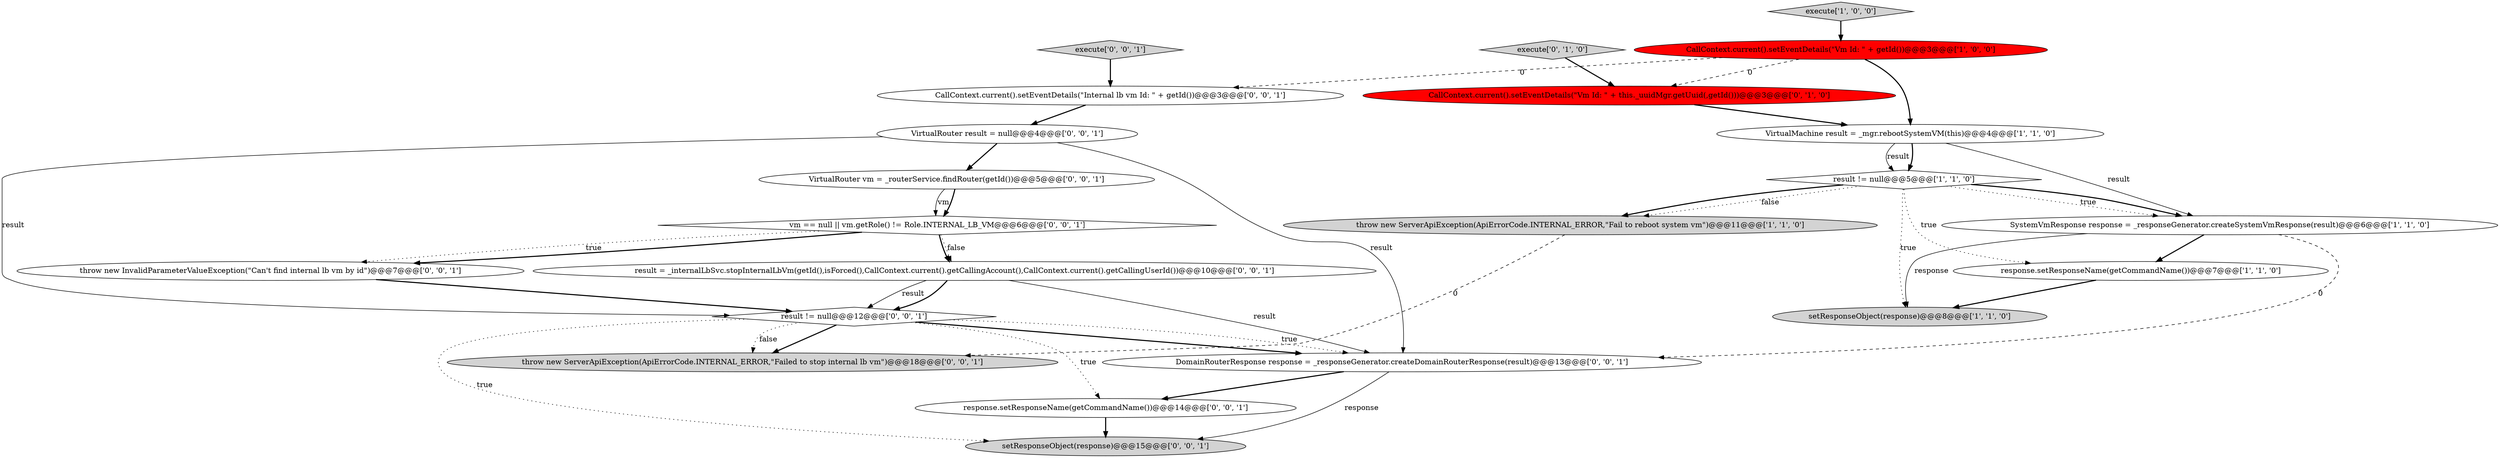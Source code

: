 digraph {
21 [style = filled, label = "throw new ServerApiException(ApiErrorCode.INTERNAL_ERROR,\"Failed to stop internal lb vm\")@@@18@@@['0', '0', '1']", fillcolor = lightgray, shape = ellipse image = "AAA0AAABBB3BBB"];
12 [style = filled, label = "VirtualRouter vm = _routerService.findRouter(getId())@@@5@@@['0', '0', '1']", fillcolor = white, shape = ellipse image = "AAA0AAABBB3BBB"];
16 [style = filled, label = "result = _internalLbSvc.stopInternalLbVm(getId(),isForced(),CallContext.current().getCallingAccount(),CallContext.current().getCallingUserId())@@@10@@@['0', '0', '1']", fillcolor = white, shape = ellipse image = "AAA0AAABBB3BBB"];
17 [style = filled, label = "setResponseObject(response)@@@15@@@['0', '0', '1']", fillcolor = lightgray, shape = ellipse image = "AAA0AAABBB3BBB"];
7 [style = filled, label = "response.setResponseName(getCommandName())@@@7@@@['1', '1', '0']", fillcolor = white, shape = ellipse image = "AAA0AAABBB1BBB"];
8 [style = filled, label = "execute['0', '1', '0']", fillcolor = lightgray, shape = diamond image = "AAA0AAABBB2BBB"];
14 [style = filled, label = "execute['0', '0', '1']", fillcolor = lightgray, shape = diamond image = "AAA0AAABBB3BBB"];
18 [style = filled, label = "throw new InvalidParameterValueException(\"Can't find internal lb vm by id\")@@@7@@@['0', '0', '1']", fillcolor = white, shape = ellipse image = "AAA0AAABBB3BBB"];
1 [style = filled, label = "setResponseObject(response)@@@8@@@['1', '1', '0']", fillcolor = lightgray, shape = ellipse image = "AAA0AAABBB1BBB"];
11 [style = filled, label = "response.setResponseName(getCommandName())@@@14@@@['0', '0', '1']", fillcolor = white, shape = ellipse image = "AAA0AAABBB3BBB"];
10 [style = filled, label = "vm == null || vm.getRole() != Role.INTERNAL_LB_VM@@@6@@@['0', '0', '1']", fillcolor = white, shape = diamond image = "AAA0AAABBB3BBB"];
19 [style = filled, label = "DomainRouterResponse response = _responseGenerator.createDomainRouterResponse(result)@@@13@@@['0', '0', '1']", fillcolor = white, shape = ellipse image = "AAA0AAABBB3BBB"];
15 [style = filled, label = "VirtualRouter result = null@@@4@@@['0', '0', '1']", fillcolor = white, shape = ellipse image = "AAA0AAABBB3BBB"];
4 [style = filled, label = "throw new ServerApiException(ApiErrorCode.INTERNAL_ERROR,\"Fail to reboot system vm\")@@@11@@@['1', '1', '0']", fillcolor = lightgray, shape = ellipse image = "AAA0AAABBB1BBB"];
20 [style = filled, label = "CallContext.current().setEventDetails(\"Internal lb vm Id: \" + getId())@@@3@@@['0', '0', '1']", fillcolor = white, shape = ellipse image = "AAA0AAABBB3BBB"];
5 [style = filled, label = "execute['1', '0', '0']", fillcolor = lightgray, shape = diamond image = "AAA0AAABBB1BBB"];
9 [style = filled, label = "CallContext.current().setEventDetails(\"Vm Id: \" + this._uuidMgr.getUuid(,getId()))@@@3@@@['0', '1', '0']", fillcolor = red, shape = ellipse image = "AAA1AAABBB2BBB"];
3 [style = filled, label = "SystemVmResponse response = _responseGenerator.createSystemVmResponse(result)@@@6@@@['1', '1', '0']", fillcolor = white, shape = ellipse image = "AAA0AAABBB1BBB"];
2 [style = filled, label = "result != null@@@5@@@['1', '1', '0']", fillcolor = white, shape = diamond image = "AAA0AAABBB1BBB"];
6 [style = filled, label = "CallContext.current().setEventDetails(\"Vm Id: \" + getId())@@@3@@@['1', '0', '0']", fillcolor = red, shape = ellipse image = "AAA1AAABBB1BBB"];
13 [style = filled, label = "result != null@@@12@@@['0', '0', '1']", fillcolor = white, shape = diamond image = "AAA0AAABBB3BBB"];
0 [style = filled, label = "VirtualMachine result = _mgr.rebootSystemVM(this)@@@4@@@['1', '1', '0']", fillcolor = white, shape = ellipse image = "AAA0AAABBB1BBB"];
2->3 [style = dotted, label="true"];
10->18 [style = dotted, label="true"];
10->18 [style = bold, label=""];
15->13 [style = solid, label="result"];
13->17 [style = dotted, label="true"];
16->13 [style = bold, label=""];
7->1 [style = bold, label=""];
9->0 [style = bold, label=""];
6->20 [style = dashed, label="0"];
2->3 [style = bold, label=""];
0->2 [style = bold, label=""];
6->9 [style = dashed, label="0"];
16->13 [style = solid, label="result"];
13->19 [style = dotted, label="true"];
19->11 [style = bold, label=""];
6->0 [style = bold, label=""];
19->17 [style = solid, label="response"];
4->21 [style = dashed, label="0"];
2->4 [style = bold, label=""];
16->19 [style = solid, label="result"];
15->19 [style = solid, label="result"];
12->10 [style = solid, label="vm"];
3->19 [style = dashed, label="0"];
0->2 [style = solid, label="result"];
13->19 [style = bold, label=""];
12->10 [style = bold, label=""];
5->6 [style = bold, label=""];
10->16 [style = bold, label=""];
3->7 [style = bold, label=""];
2->1 [style = dotted, label="true"];
2->7 [style = dotted, label="true"];
8->9 [style = bold, label=""];
18->13 [style = bold, label=""];
0->3 [style = solid, label="result"];
3->1 [style = solid, label="response"];
11->17 [style = bold, label=""];
13->11 [style = dotted, label="true"];
13->21 [style = dotted, label="false"];
15->12 [style = bold, label=""];
2->4 [style = dotted, label="false"];
10->16 [style = dotted, label="false"];
13->21 [style = bold, label=""];
20->15 [style = bold, label=""];
14->20 [style = bold, label=""];
}

